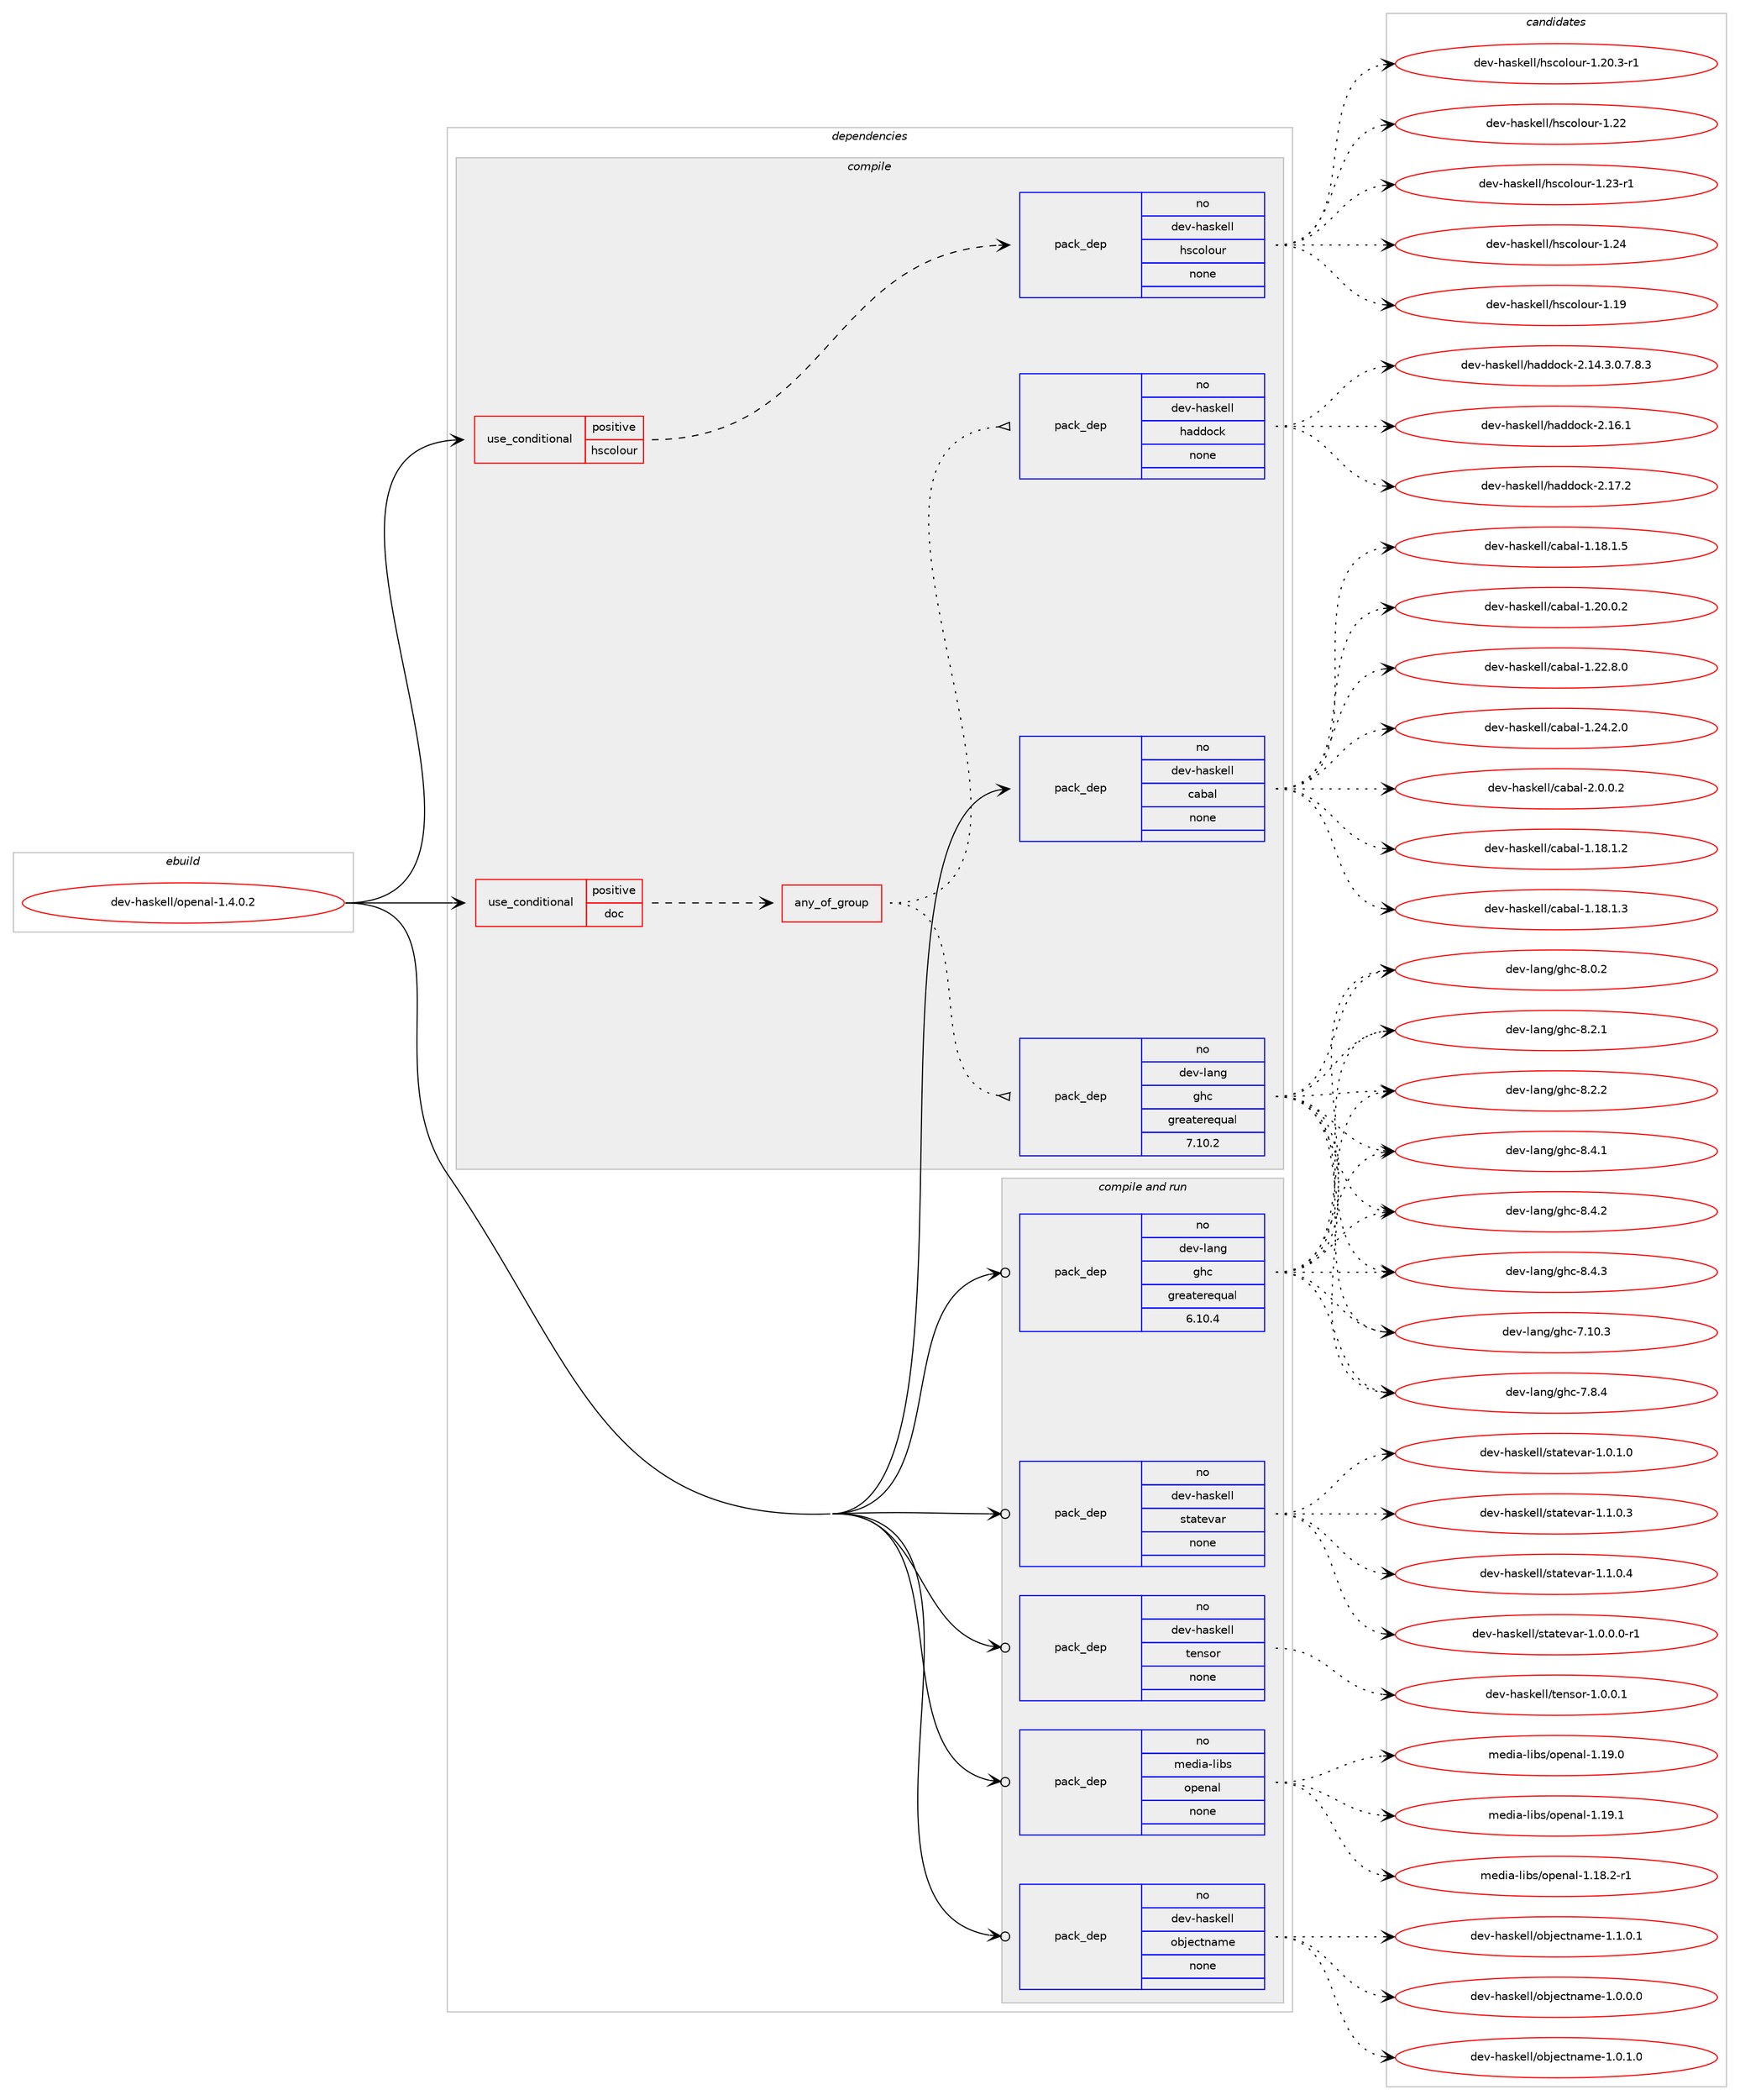 digraph prolog {

# *************
# Graph options
# *************

newrank=true;
concentrate=true;
compound=true;
graph [rankdir=LR,fontname=Helvetica,fontsize=10,ranksep=1.5];#, ranksep=2.5, nodesep=0.2];
edge  [arrowhead=vee];
node  [fontname=Helvetica,fontsize=10];

# **********
# The ebuild
# **********

subgraph cluster_leftcol {
color=gray;
rank=same;
label=<<i>ebuild</i>>;
id [label="dev-haskell/openal-1.4.0.2", color=red, width=4, href="../dev-haskell/openal-1.4.0.2.svg"];
}

# ****************
# The dependencies
# ****************

subgraph cluster_midcol {
color=gray;
label=<<i>dependencies</i>>;
subgraph cluster_compile {
fillcolor="#eeeeee";
style=filled;
label=<<i>compile</i>>;
subgraph cond360822 {
dependency1340261 [label=<<TABLE BORDER="0" CELLBORDER="1" CELLSPACING="0" CELLPADDING="4"><TR><TD ROWSPAN="3" CELLPADDING="10">use_conditional</TD></TR><TR><TD>positive</TD></TR><TR><TD>doc</TD></TR></TABLE>>, shape=none, color=red];
subgraph any21315 {
dependency1340262 [label=<<TABLE BORDER="0" CELLBORDER="1" CELLSPACING="0" CELLPADDING="4"><TR><TD CELLPADDING="10">any_of_group</TD></TR></TABLE>>, shape=none, color=red];subgraph pack957572 {
dependency1340263 [label=<<TABLE BORDER="0" CELLBORDER="1" CELLSPACING="0" CELLPADDING="4" WIDTH="220"><TR><TD ROWSPAN="6" CELLPADDING="30">pack_dep</TD></TR><TR><TD WIDTH="110">no</TD></TR><TR><TD>dev-haskell</TD></TR><TR><TD>haddock</TD></TR><TR><TD>none</TD></TR><TR><TD></TD></TR></TABLE>>, shape=none, color=blue];
}
dependency1340262:e -> dependency1340263:w [weight=20,style="dotted",arrowhead="oinv"];
subgraph pack957573 {
dependency1340264 [label=<<TABLE BORDER="0" CELLBORDER="1" CELLSPACING="0" CELLPADDING="4" WIDTH="220"><TR><TD ROWSPAN="6" CELLPADDING="30">pack_dep</TD></TR><TR><TD WIDTH="110">no</TD></TR><TR><TD>dev-lang</TD></TR><TR><TD>ghc</TD></TR><TR><TD>greaterequal</TD></TR><TR><TD>7.10.2</TD></TR></TABLE>>, shape=none, color=blue];
}
dependency1340262:e -> dependency1340264:w [weight=20,style="dotted",arrowhead="oinv"];
}
dependency1340261:e -> dependency1340262:w [weight=20,style="dashed",arrowhead="vee"];
}
id:e -> dependency1340261:w [weight=20,style="solid",arrowhead="vee"];
subgraph cond360823 {
dependency1340265 [label=<<TABLE BORDER="0" CELLBORDER="1" CELLSPACING="0" CELLPADDING="4"><TR><TD ROWSPAN="3" CELLPADDING="10">use_conditional</TD></TR><TR><TD>positive</TD></TR><TR><TD>hscolour</TD></TR></TABLE>>, shape=none, color=red];
subgraph pack957574 {
dependency1340266 [label=<<TABLE BORDER="0" CELLBORDER="1" CELLSPACING="0" CELLPADDING="4" WIDTH="220"><TR><TD ROWSPAN="6" CELLPADDING="30">pack_dep</TD></TR><TR><TD WIDTH="110">no</TD></TR><TR><TD>dev-haskell</TD></TR><TR><TD>hscolour</TD></TR><TR><TD>none</TD></TR><TR><TD></TD></TR></TABLE>>, shape=none, color=blue];
}
dependency1340265:e -> dependency1340266:w [weight=20,style="dashed",arrowhead="vee"];
}
id:e -> dependency1340265:w [weight=20,style="solid",arrowhead="vee"];
subgraph pack957575 {
dependency1340267 [label=<<TABLE BORDER="0" CELLBORDER="1" CELLSPACING="0" CELLPADDING="4" WIDTH="220"><TR><TD ROWSPAN="6" CELLPADDING="30">pack_dep</TD></TR><TR><TD WIDTH="110">no</TD></TR><TR><TD>dev-haskell</TD></TR><TR><TD>cabal</TD></TR><TR><TD>none</TD></TR><TR><TD></TD></TR></TABLE>>, shape=none, color=blue];
}
id:e -> dependency1340267:w [weight=20,style="solid",arrowhead="vee"];
}
subgraph cluster_compileandrun {
fillcolor="#eeeeee";
style=filled;
label=<<i>compile and run</i>>;
subgraph pack957576 {
dependency1340268 [label=<<TABLE BORDER="0" CELLBORDER="1" CELLSPACING="0" CELLPADDING="4" WIDTH="220"><TR><TD ROWSPAN="6" CELLPADDING="30">pack_dep</TD></TR><TR><TD WIDTH="110">no</TD></TR><TR><TD>dev-haskell</TD></TR><TR><TD>objectname</TD></TR><TR><TD>none</TD></TR><TR><TD></TD></TR></TABLE>>, shape=none, color=blue];
}
id:e -> dependency1340268:w [weight=20,style="solid",arrowhead="odotvee"];
subgraph pack957577 {
dependency1340269 [label=<<TABLE BORDER="0" CELLBORDER="1" CELLSPACING="0" CELLPADDING="4" WIDTH="220"><TR><TD ROWSPAN="6" CELLPADDING="30">pack_dep</TD></TR><TR><TD WIDTH="110">no</TD></TR><TR><TD>dev-haskell</TD></TR><TR><TD>statevar</TD></TR><TR><TD>none</TD></TR><TR><TD></TD></TR></TABLE>>, shape=none, color=blue];
}
id:e -> dependency1340269:w [weight=20,style="solid",arrowhead="odotvee"];
subgraph pack957578 {
dependency1340270 [label=<<TABLE BORDER="0" CELLBORDER="1" CELLSPACING="0" CELLPADDING="4" WIDTH="220"><TR><TD ROWSPAN="6" CELLPADDING="30">pack_dep</TD></TR><TR><TD WIDTH="110">no</TD></TR><TR><TD>dev-haskell</TD></TR><TR><TD>tensor</TD></TR><TR><TD>none</TD></TR><TR><TD></TD></TR></TABLE>>, shape=none, color=blue];
}
id:e -> dependency1340270:w [weight=20,style="solid",arrowhead="odotvee"];
subgraph pack957579 {
dependency1340271 [label=<<TABLE BORDER="0" CELLBORDER="1" CELLSPACING="0" CELLPADDING="4" WIDTH="220"><TR><TD ROWSPAN="6" CELLPADDING="30">pack_dep</TD></TR><TR><TD WIDTH="110">no</TD></TR><TR><TD>dev-lang</TD></TR><TR><TD>ghc</TD></TR><TR><TD>greaterequal</TD></TR><TR><TD>6.10.4</TD></TR></TABLE>>, shape=none, color=blue];
}
id:e -> dependency1340271:w [weight=20,style="solid",arrowhead="odotvee"];
subgraph pack957580 {
dependency1340272 [label=<<TABLE BORDER="0" CELLBORDER="1" CELLSPACING="0" CELLPADDING="4" WIDTH="220"><TR><TD ROWSPAN="6" CELLPADDING="30">pack_dep</TD></TR><TR><TD WIDTH="110">no</TD></TR><TR><TD>media-libs</TD></TR><TR><TD>openal</TD></TR><TR><TD>none</TD></TR><TR><TD></TD></TR></TABLE>>, shape=none, color=blue];
}
id:e -> dependency1340272:w [weight=20,style="solid",arrowhead="odotvee"];
}
subgraph cluster_run {
fillcolor="#eeeeee";
style=filled;
label=<<i>run</i>>;
}
}

# **************
# The candidates
# **************

subgraph cluster_choices {
rank=same;
color=gray;
label=<<i>candidates</i>>;

subgraph choice957572 {
color=black;
nodesep=1;
choice1001011184510497115107101108108471049710010011199107455046495246514648465546564651 [label="dev-haskell/haddock-2.14.3.0.7.8.3", color=red, width=4,href="../dev-haskell/haddock-2.14.3.0.7.8.3.svg"];
choice100101118451049711510710110810847104971001001119910745504649544649 [label="dev-haskell/haddock-2.16.1", color=red, width=4,href="../dev-haskell/haddock-2.16.1.svg"];
choice100101118451049711510710110810847104971001001119910745504649554650 [label="dev-haskell/haddock-2.17.2", color=red, width=4,href="../dev-haskell/haddock-2.17.2.svg"];
dependency1340263:e -> choice1001011184510497115107101108108471049710010011199107455046495246514648465546564651:w [style=dotted,weight="100"];
dependency1340263:e -> choice100101118451049711510710110810847104971001001119910745504649544649:w [style=dotted,weight="100"];
dependency1340263:e -> choice100101118451049711510710110810847104971001001119910745504649554650:w [style=dotted,weight="100"];
}
subgraph choice957573 {
color=black;
nodesep=1;
choice1001011184510897110103471031049945554649484651 [label="dev-lang/ghc-7.10.3", color=red, width=4,href="../dev-lang/ghc-7.10.3.svg"];
choice10010111845108971101034710310499455546564652 [label="dev-lang/ghc-7.8.4", color=red, width=4,href="../dev-lang/ghc-7.8.4.svg"];
choice10010111845108971101034710310499455646484650 [label="dev-lang/ghc-8.0.2", color=red, width=4,href="../dev-lang/ghc-8.0.2.svg"];
choice10010111845108971101034710310499455646504649 [label="dev-lang/ghc-8.2.1", color=red, width=4,href="../dev-lang/ghc-8.2.1.svg"];
choice10010111845108971101034710310499455646504650 [label="dev-lang/ghc-8.2.2", color=red, width=4,href="../dev-lang/ghc-8.2.2.svg"];
choice10010111845108971101034710310499455646524649 [label="dev-lang/ghc-8.4.1", color=red, width=4,href="../dev-lang/ghc-8.4.1.svg"];
choice10010111845108971101034710310499455646524650 [label="dev-lang/ghc-8.4.2", color=red, width=4,href="../dev-lang/ghc-8.4.2.svg"];
choice10010111845108971101034710310499455646524651 [label="dev-lang/ghc-8.4.3", color=red, width=4,href="../dev-lang/ghc-8.4.3.svg"];
dependency1340264:e -> choice1001011184510897110103471031049945554649484651:w [style=dotted,weight="100"];
dependency1340264:e -> choice10010111845108971101034710310499455546564652:w [style=dotted,weight="100"];
dependency1340264:e -> choice10010111845108971101034710310499455646484650:w [style=dotted,weight="100"];
dependency1340264:e -> choice10010111845108971101034710310499455646504649:w [style=dotted,weight="100"];
dependency1340264:e -> choice10010111845108971101034710310499455646504650:w [style=dotted,weight="100"];
dependency1340264:e -> choice10010111845108971101034710310499455646524649:w [style=dotted,weight="100"];
dependency1340264:e -> choice10010111845108971101034710310499455646524650:w [style=dotted,weight="100"];
dependency1340264:e -> choice10010111845108971101034710310499455646524651:w [style=dotted,weight="100"];
}
subgraph choice957574 {
color=black;
nodesep=1;
choice100101118451049711510710110810847104115991111081111171144549464957 [label="dev-haskell/hscolour-1.19", color=red, width=4,href="../dev-haskell/hscolour-1.19.svg"];
choice10010111845104971151071011081084710411599111108111117114454946504846514511449 [label="dev-haskell/hscolour-1.20.3-r1", color=red, width=4,href="../dev-haskell/hscolour-1.20.3-r1.svg"];
choice100101118451049711510710110810847104115991111081111171144549465050 [label="dev-haskell/hscolour-1.22", color=red, width=4,href="../dev-haskell/hscolour-1.22.svg"];
choice1001011184510497115107101108108471041159911110811111711445494650514511449 [label="dev-haskell/hscolour-1.23-r1", color=red, width=4,href="../dev-haskell/hscolour-1.23-r1.svg"];
choice100101118451049711510710110810847104115991111081111171144549465052 [label="dev-haskell/hscolour-1.24", color=red, width=4,href="../dev-haskell/hscolour-1.24.svg"];
dependency1340266:e -> choice100101118451049711510710110810847104115991111081111171144549464957:w [style=dotted,weight="100"];
dependency1340266:e -> choice10010111845104971151071011081084710411599111108111117114454946504846514511449:w [style=dotted,weight="100"];
dependency1340266:e -> choice100101118451049711510710110810847104115991111081111171144549465050:w [style=dotted,weight="100"];
dependency1340266:e -> choice1001011184510497115107101108108471041159911110811111711445494650514511449:w [style=dotted,weight="100"];
dependency1340266:e -> choice100101118451049711510710110810847104115991111081111171144549465052:w [style=dotted,weight="100"];
}
subgraph choice957575 {
color=black;
nodesep=1;
choice10010111845104971151071011081084799979897108454946495646494650 [label="dev-haskell/cabal-1.18.1.2", color=red, width=4,href="../dev-haskell/cabal-1.18.1.2.svg"];
choice10010111845104971151071011081084799979897108454946495646494651 [label="dev-haskell/cabal-1.18.1.3", color=red, width=4,href="../dev-haskell/cabal-1.18.1.3.svg"];
choice10010111845104971151071011081084799979897108454946495646494653 [label="dev-haskell/cabal-1.18.1.5", color=red, width=4,href="../dev-haskell/cabal-1.18.1.5.svg"];
choice10010111845104971151071011081084799979897108454946504846484650 [label="dev-haskell/cabal-1.20.0.2", color=red, width=4,href="../dev-haskell/cabal-1.20.0.2.svg"];
choice10010111845104971151071011081084799979897108454946505046564648 [label="dev-haskell/cabal-1.22.8.0", color=red, width=4,href="../dev-haskell/cabal-1.22.8.0.svg"];
choice10010111845104971151071011081084799979897108454946505246504648 [label="dev-haskell/cabal-1.24.2.0", color=red, width=4,href="../dev-haskell/cabal-1.24.2.0.svg"];
choice100101118451049711510710110810847999798971084550464846484650 [label="dev-haskell/cabal-2.0.0.2", color=red, width=4,href="../dev-haskell/cabal-2.0.0.2.svg"];
dependency1340267:e -> choice10010111845104971151071011081084799979897108454946495646494650:w [style=dotted,weight="100"];
dependency1340267:e -> choice10010111845104971151071011081084799979897108454946495646494651:w [style=dotted,weight="100"];
dependency1340267:e -> choice10010111845104971151071011081084799979897108454946495646494653:w [style=dotted,weight="100"];
dependency1340267:e -> choice10010111845104971151071011081084799979897108454946504846484650:w [style=dotted,weight="100"];
dependency1340267:e -> choice10010111845104971151071011081084799979897108454946505046564648:w [style=dotted,weight="100"];
dependency1340267:e -> choice10010111845104971151071011081084799979897108454946505246504648:w [style=dotted,weight="100"];
dependency1340267:e -> choice100101118451049711510710110810847999798971084550464846484650:w [style=dotted,weight="100"];
}
subgraph choice957576 {
color=black;
nodesep=1;
choice1001011184510497115107101108108471119810610199116110971091014549464846484648 [label="dev-haskell/objectname-1.0.0.0", color=red, width=4,href="../dev-haskell/objectname-1.0.0.0.svg"];
choice1001011184510497115107101108108471119810610199116110971091014549464846494648 [label="dev-haskell/objectname-1.0.1.0", color=red, width=4,href="../dev-haskell/objectname-1.0.1.0.svg"];
choice1001011184510497115107101108108471119810610199116110971091014549464946484649 [label="dev-haskell/objectname-1.1.0.1", color=red, width=4,href="../dev-haskell/objectname-1.1.0.1.svg"];
dependency1340268:e -> choice1001011184510497115107101108108471119810610199116110971091014549464846484648:w [style=dotted,weight="100"];
dependency1340268:e -> choice1001011184510497115107101108108471119810610199116110971091014549464846494648:w [style=dotted,weight="100"];
dependency1340268:e -> choice1001011184510497115107101108108471119810610199116110971091014549464946484649:w [style=dotted,weight="100"];
}
subgraph choice957577 {
color=black;
nodesep=1;
choice100101118451049711510710110810847115116971161011189711445494648464846484511449 [label="dev-haskell/statevar-1.0.0.0-r1", color=red, width=4,href="../dev-haskell/statevar-1.0.0.0-r1.svg"];
choice10010111845104971151071011081084711511697116101118971144549464846494648 [label="dev-haskell/statevar-1.0.1.0", color=red, width=4,href="../dev-haskell/statevar-1.0.1.0.svg"];
choice10010111845104971151071011081084711511697116101118971144549464946484651 [label="dev-haskell/statevar-1.1.0.3", color=red, width=4,href="../dev-haskell/statevar-1.1.0.3.svg"];
choice10010111845104971151071011081084711511697116101118971144549464946484652 [label="dev-haskell/statevar-1.1.0.4", color=red, width=4,href="../dev-haskell/statevar-1.1.0.4.svg"];
dependency1340269:e -> choice100101118451049711510710110810847115116971161011189711445494648464846484511449:w [style=dotted,weight="100"];
dependency1340269:e -> choice10010111845104971151071011081084711511697116101118971144549464846494648:w [style=dotted,weight="100"];
dependency1340269:e -> choice10010111845104971151071011081084711511697116101118971144549464946484651:w [style=dotted,weight="100"];
dependency1340269:e -> choice10010111845104971151071011081084711511697116101118971144549464946484652:w [style=dotted,weight="100"];
}
subgraph choice957578 {
color=black;
nodesep=1;
choice1001011184510497115107101108108471161011101151111144549464846484649 [label="dev-haskell/tensor-1.0.0.1", color=red, width=4,href="../dev-haskell/tensor-1.0.0.1.svg"];
dependency1340270:e -> choice1001011184510497115107101108108471161011101151111144549464846484649:w [style=dotted,weight="100"];
}
subgraph choice957579 {
color=black;
nodesep=1;
choice1001011184510897110103471031049945554649484651 [label="dev-lang/ghc-7.10.3", color=red, width=4,href="../dev-lang/ghc-7.10.3.svg"];
choice10010111845108971101034710310499455546564652 [label="dev-lang/ghc-7.8.4", color=red, width=4,href="../dev-lang/ghc-7.8.4.svg"];
choice10010111845108971101034710310499455646484650 [label="dev-lang/ghc-8.0.2", color=red, width=4,href="../dev-lang/ghc-8.0.2.svg"];
choice10010111845108971101034710310499455646504649 [label="dev-lang/ghc-8.2.1", color=red, width=4,href="../dev-lang/ghc-8.2.1.svg"];
choice10010111845108971101034710310499455646504650 [label="dev-lang/ghc-8.2.2", color=red, width=4,href="../dev-lang/ghc-8.2.2.svg"];
choice10010111845108971101034710310499455646524649 [label="dev-lang/ghc-8.4.1", color=red, width=4,href="../dev-lang/ghc-8.4.1.svg"];
choice10010111845108971101034710310499455646524650 [label="dev-lang/ghc-8.4.2", color=red, width=4,href="../dev-lang/ghc-8.4.2.svg"];
choice10010111845108971101034710310499455646524651 [label="dev-lang/ghc-8.4.3", color=red, width=4,href="../dev-lang/ghc-8.4.3.svg"];
dependency1340271:e -> choice1001011184510897110103471031049945554649484651:w [style=dotted,weight="100"];
dependency1340271:e -> choice10010111845108971101034710310499455546564652:w [style=dotted,weight="100"];
dependency1340271:e -> choice10010111845108971101034710310499455646484650:w [style=dotted,weight="100"];
dependency1340271:e -> choice10010111845108971101034710310499455646504649:w [style=dotted,weight="100"];
dependency1340271:e -> choice10010111845108971101034710310499455646504650:w [style=dotted,weight="100"];
dependency1340271:e -> choice10010111845108971101034710310499455646524649:w [style=dotted,weight="100"];
dependency1340271:e -> choice10010111845108971101034710310499455646524650:w [style=dotted,weight="100"];
dependency1340271:e -> choice10010111845108971101034710310499455646524651:w [style=dotted,weight="100"];
}
subgraph choice957580 {
color=black;
nodesep=1;
choice1091011001059745108105981154711111210111097108454946495646504511449 [label="media-libs/openal-1.18.2-r1", color=red, width=4,href="../media-libs/openal-1.18.2-r1.svg"];
choice109101100105974510810598115471111121011109710845494649574648 [label="media-libs/openal-1.19.0", color=red, width=4,href="../media-libs/openal-1.19.0.svg"];
choice109101100105974510810598115471111121011109710845494649574649 [label="media-libs/openal-1.19.1", color=red, width=4,href="../media-libs/openal-1.19.1.svg"];
dependency1340272:e -> choice1091011001059745108105981154711111210111097108454946495646504511449:w [style=dotted,weight="100"];
dependency1340272:e -> choice109101100105974510810598115471111121011109710845494649574648:w [style=dotted,weight="100"];
dependency1340272:e -> choice109101100105974510810598115471111121011109710845494649574649:w [style=dotted,weight="100"];
}
}

}
